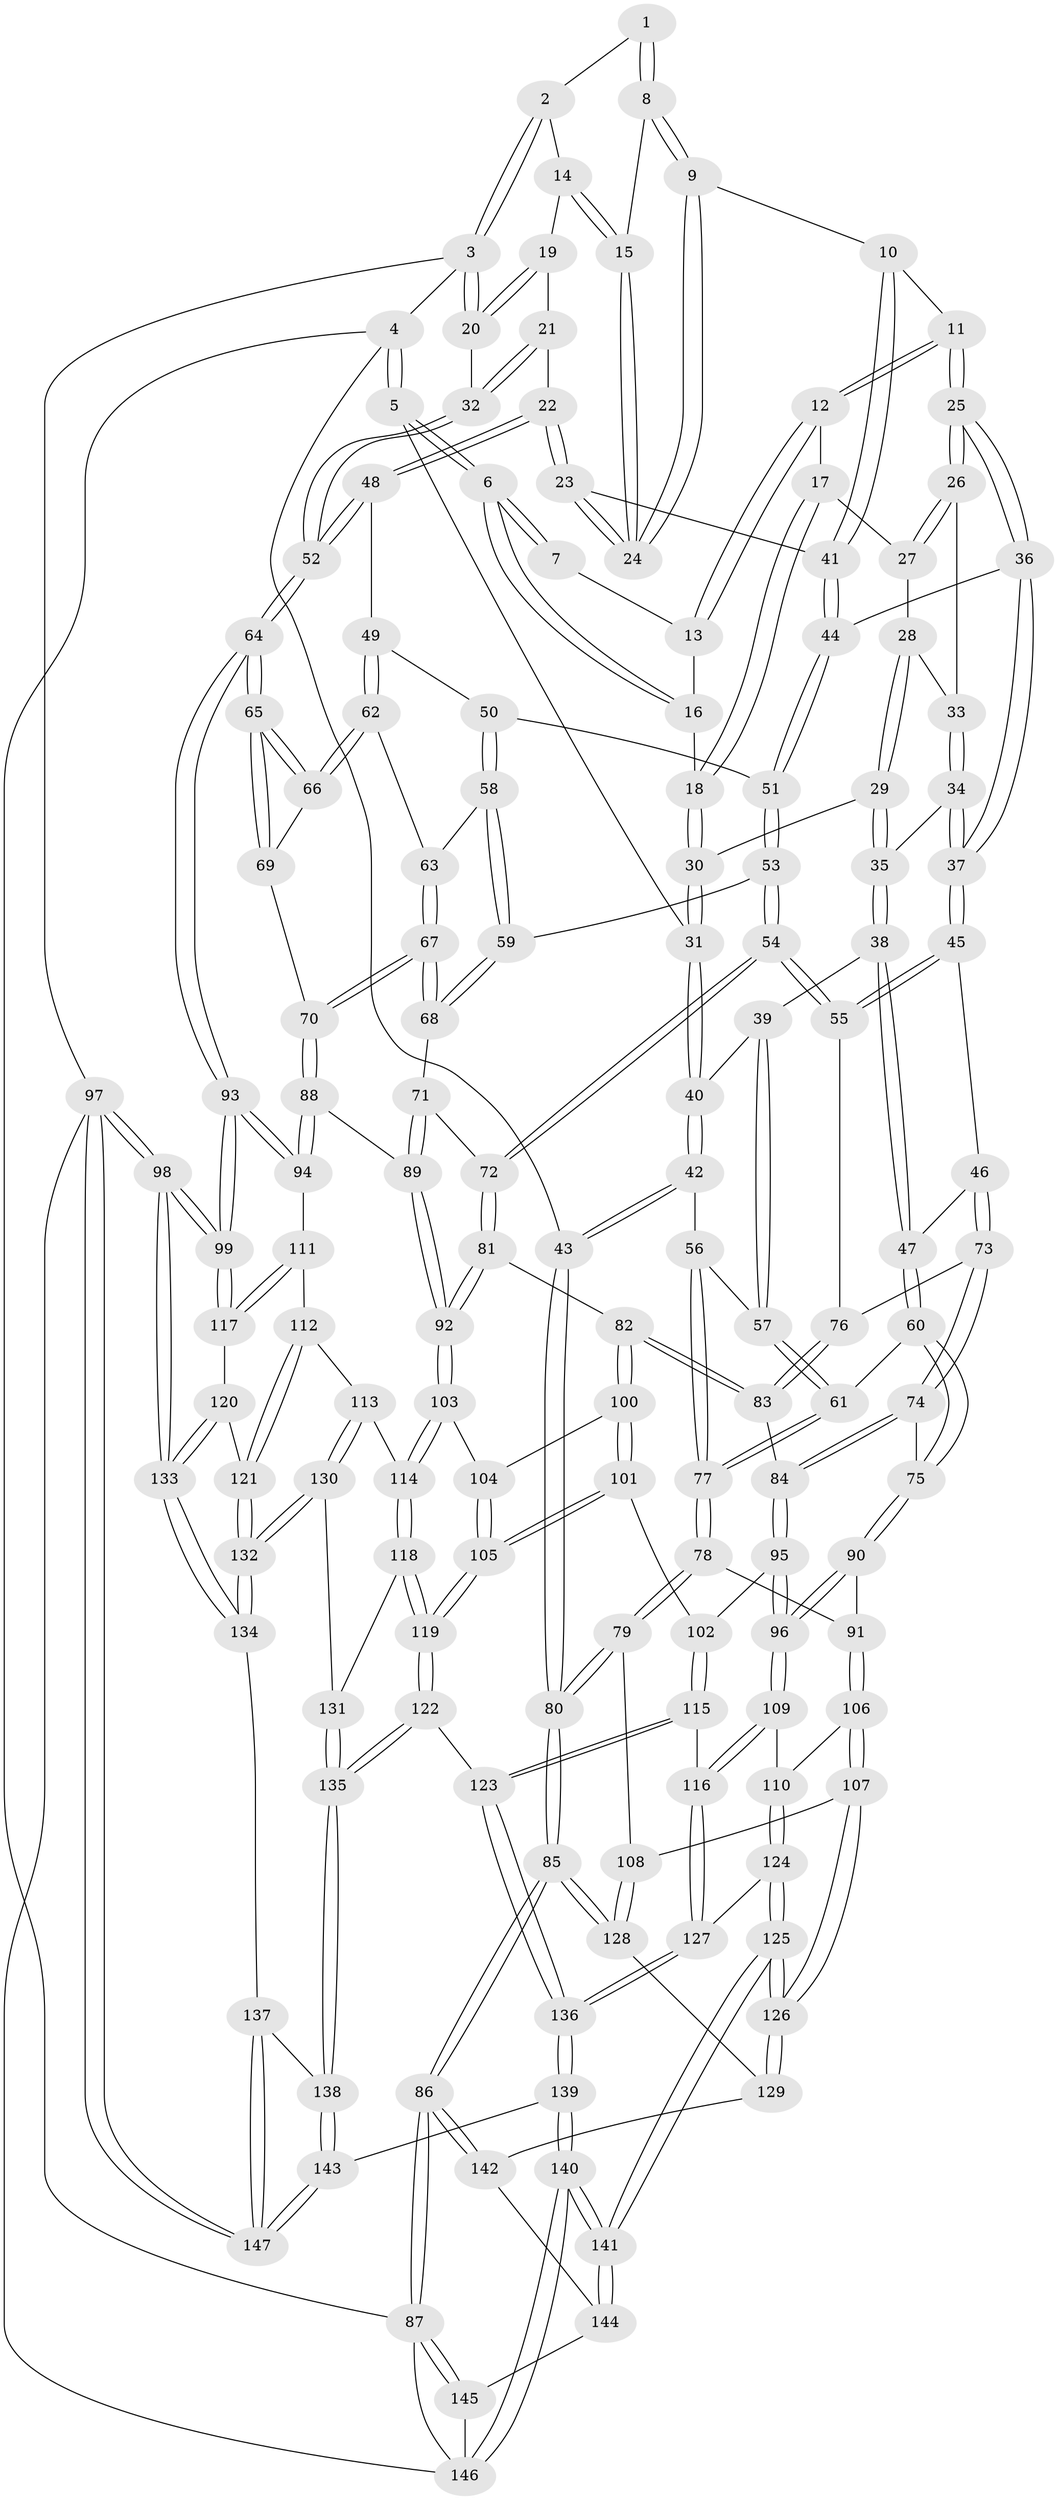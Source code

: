 // coarse degree distribution, {4: 0.25, 3: 0.03409090909090909, 2: 0.03409090909090909, 5: 0.5340909090909091, 6: 0.11363636363636363, 7: 0.022727272727272728, 8: 0.011363636363636364}
// Generated by graph-tools (version 1.1) at 2025/06/03/04/25 22:06:18]
// undirected, 147 vertices, 364 edges
graph export_dot {
graph [start="1"]
  node [color=gray90,style=filled];
  1 [pos="+0.7727134533508684+0"];
  2 [pos="+0.7757401975189047+0"];
  3 [pos="+1+0"];
  4 [pos="+0+0"];
  5 [pos="+0+0"];
  6 [pos="+0+0"];
  7 [pos="+0.4826793718635557+0"];
  8 [pos="+0.7471392691429701+0"];
  9 [pos="+0.7280590308375301+0.0290510117404273"];
  10 [pos="+0.6260858551526132+0.11265091709691007"];
  11 [pos="+0.6183675372625628+0.1162156801739262"];
  12 [pos="+0.5188656229644144+0.019836251760952557"];
  13 [pos="+0.48435443342111634+0"];
  14 [pos="+0.9000264708065793+0.06943082684404514"];
  15 [pos="+0.8908366994059989+0.07551568415469175"];
  16 [pos="+0.38208911952895913+0.04632281026713368"];
  17 [pos="+0.44924793407922764+0.08792908563816541"];
  18 [pos="+0.38004557774473613+0.08529585161309586"];
  19 [pos="+0.9513771050372459+0.05623548310403593"];
  20 [pos="+1+0"];
  21 [pos="+0.9530137710973445+0.13864582480900983"];
  22 [pos="+0.9121773235835559+0.22468687310585067"];
  23 [pos="+0.8396958119143403+0.1980811087565132"];
  24 [pos="+0.8344774555764899+0.16363262540885418"];
  25 [pos="+0.5948967676565595+0.17816624675383114"];
  26 [pos="+0.5123717916472049+0.15829607602789522"];
  27 [pos="+0.45008459770911086+0.09109150726542328"];
  28 [pos="+0.44309737488490175+0.15701771758309935"];
  29 [pos="+0.3912780880526434+0.17197525447717854"];
  30 [pos="+0.33813681876342405+0.11329901064453153"];
  31 [pos="+0.27264040922906296+0.11810235877406208"];
  32 [pos="+1+0.010023008922470223"];
  33 [pos="+0.4590629729728497+0.17334648160405117"];
  34 [pos="+0.45225914441510834+0.24684629976771633"];
  35 [pos="+0.3994914458953457+0.23852391862802472"];
  36 [pos="+0.5946161762509365+0.19852537928559633"];
  37 [pos="+0.543288770964482+0.30742957789349745"];
  38 [pos="+0.3092072524926552+0.2876970766377482"];
  39 [pos="+0.25821717493963847+0.26137903772714277"];
  40 [pos="+0.2627197666605405+0.1697480471183978"];
  41 [pos="+0.8054931112450332+0.2216651374823172"];
  42 [pos="+0+0.17927036415898856"];
  43 [pos="+0+0.1439798512361749"];
  44 [pos="+0.7671780023585657+0.26783792176842885"];
  45 [pos="+0.5454379988682139+0.33475016707699556"];
  46 [pos="+0.42045475820322886+0.38856310208188344"];
  47 [pos="+0.353480317964361+0.3703702635615665"];
  48 [pos="+0.9694585381642661+0.27089676697986576"];
  49 [pos="+0.9258375649413126+0.3433883067714537"];
  50 [pos="+0.8338557955923663+0.3492885045485963"];
  51 [pos="+0.7650859176463799+0.2779796557740807"];
  52 [pos="+1+0.2747733694268071"];
  53 [pos="+0.6992305243568849+0.37476734134260536"];
  54 [pos="+0.6411906812412463+0.4073669537360459"];
  55 [pos="+0.5659823550569733+0.35671789131040627"];
  56 [pos="+0+0.18519900648850557"];
  57 [pos="+0.19559769862267454+0.2915290361387314"];
  58 [pos="+0.8230081237815352+0.39112419486292754"];
  59 [pos="+0.7835015218838366+0.4077444879177174"];
  60 [pos="+0.29206385654863143+0.45054743559879684"];
  61 [pos="+0.17869240118348328+0.45340989529863224"];
  62 [pos="+0.9227567790680853+0.3692250559929049"];
  63 [pos="+0.8467408772892547+0.40753263781411475"];
  64 [pos="+1+0.5150884705111701"];
  65 [pos="+1+0.5110161886424216"];
  66 [pos="+0.928988869809372+0.4031479965700433"];
  67 [pos="+0.8624376702539519+0.49103877219803743"];
  68 [pos="+0.8131640701177448+0.4798790570734344"];
  69 [pos="+0.8990967130840898+0.497909646799708"];
  70 [pos="+0.8862813340960286+0.5060135763015696"];
  71 [pos="+0.7533971747167026+0.5034428830697483"];
  72 [pos="+0.6510602752261195+0.4755443087714299"];
  73 [pos="+0.42540217150091303+0.47473433284897254"];
  74 [pos="+0.4209000816228381+0.4847063507158328"];
  75 [pos="+0.33578509550272034+0.5260763576397277"];
  76 [pos="+0.49802949586245465+0.48599744776296655"];
  77 [pos="+0.13474073232463352+0.4953507175129544"];
  78 [pos="+0.12198791817284987+0.5556017662766087"];
  79 [pos="+0+0.6170031507197667"];
  80 [pos="+0+0.61988360926466"];
  81 [pos="+0.6355675085560637+0.5186810087161986"];
  82 [pos="+0.5985917392265443+0.543296158765396"];
  83 [pos="+0.5174068453273353+0.5307182328083103"];
  84 [pos="+0.4589802445032235+0.5677938559552284"];
  85 [pos="+0+0.8157891770261507"];
  86 [pos="+0+1"];
  87 [pos="+0+1"];
  88 [pos="+0.8724416615229508+0.6086061207413626"];
  89 [pos="+0.7897663217275975+0.6022181715484448"];
  90 [pos="+0.3320361792467296+0.5569541096847811"];
  91 [pos="+0.154819670949712+0.5840928851180937"];
  92 [pos="+0.712289975840466+0.6373663869460963"];
  93 [pos="+1+0.5202886097237621"];
  94 [pos="+0.8764890968150012+0.6146376412860807"];
  95 [pos="+0.4382941023587086+0.6244383714312158"];
  96 [pos="+0.37367205270271847+0.6330397227568282"];
  97 [pos="+1+1"];
  98 [pos="+1+1"];
  99 [pos="+1+0.7606160248656257"];
  100 [pos="+0.5864442719879552+0.5721181120297549"];
  101 [pos="+0.5319778266580218+0.6700071835630781"];
  102 [pos="+0.4656011036008637+0.6424307159832026"];
  103 [pos="+0.7094502286715364+0.6477347627587039"];
  104 [pos="+0.6392767027722595+0.6597793485580677"];
  105 [pos="+0.5474825984157395+0.6977664133879474"];
  106 [pos="+0.2144747464452489+0.6942023523927848"];
  107 [pos="+0.17398818877912645+0.7434665062714377"];
  108 [pos="+0.06733159381095745+0.7454635895883176"];
  109 [pos="+0.33855428530178666+0.6839062578219498"];
  110 [pos="+0.2482052587632468+0.7030962366261785"];
  111 [pos="+0.8786161306916307+0.623421151947458"];
  112 [pos="+0.8477076494782991+0.674578898949681"];
  113 [pos="+0.7588516815326479+0.7440410219477589"];
  114 [pos="+0.7141317499721814+0.6787624355515106"];
  115 [pos="+0.42513048838186485+0.7842405561692501"];
  116 [pos="+0.38191561705738053+0.7657200490730718"];
  117 [pos="+0.9699429155000007+0.7174148390592521"];
  118 [pos="+0.6030060788191705+0.7637821645569676"];
  119 [pos="+0.5593425033183586+0.7721753610850165"];
  120 [pos="+0.9147074612856037+0.7686937400254524"];
  121 [pos="+0.8666830785109909+0.7822457707572944"];
  122 [pos="+0.547788730964094+0.7978910736447096"];
  123 [pos="+0.4875810626173706+0.8292019979588423"];
  124 [pos="+0.2808611338558281+0.8265800732119257"];
  125 [pos="+0.1649665501796613+0.8726424319266138"];
  126 [pos="+0.16260325493175207+0.8699031570158516"];
  127 [pos="+0.3123048835980673+0.8417002370709308"];
  128 [pos="+0.04822962585102509+0.8312095069895384"];
  129 [pos="+0.06661634246750488+0.8498205895362182"];
  130 [pos="+0.7612938905755635+0.7703688811000821"];
  131 [pos="+0.7098334421893295+0.7900366331405916"];
  132 [pos="+0.810523529054482+0.8237743613716699"];
  133 [pos="+0.9637750962735051+0.9151649284358357"];
  134 [pos="+0.8135273670604621+0.8576662321723815"];
  135 [pos="+0.6500286153712524+0.9064708101918488"];
  136 [pos="+0.3948115125501741+1"];
  137 [pos="+0.780217771816623+0.9053162872195742"];
  138 [pos="+0.6567993127723014+0.9214778189794383"];
  139 [pos="+0.3789812717672734+1"];
  140 [pos="+0.2992834482944535+1"];
  141 [pos="+0.18568207517261498+0.963203776336322"];
  142 [pos="+0.0484245399325084+0.8961732618305479"];
  143 [pos="+0.550830219279365+1"];
  144 [pos="+0.0508349560590393+0.9378678452304658"];
  145 [pos="+0.0456604566656164+0.9465653516513143"];
  146 [pos="+0.24463486331766313+1"];
  147 [pos="+0.9135281270294182+1"];
  1 -- 2;
  1 -- 8;
  1 -- 8;
  2 -- 3;
  2 -- 3;
  2 -- 14;
  3 -- 4;
  3 -- 20;
  3 -- 20;
  3 -- 97;
  4 -- 5;
  4 -- 5;
  4 -- 43;
  4 -- 87;
  5 -- 6;
  5 -- 6;
  5 -- 31;
  6 -- 7;
  6 -- 7;
  6 -- 16;
  6 -- 16;
  7 -- 13;
  8 -- 9;
  8 -- 9;
  8 -- 15;
  9 -- 10;
  9 -- 24;
  9 -- 24;
  10 -- 11;
  10 -- 41;
  10 -- 41;
  11 -- 12;
  11 -- 12;
  11 -- 25;
  11 -- 25;
  12 -- 13;
  12 -- 13;
  12 -- 17;
  13 -- 16;
  14 -- 15;
  14 -- 15;
  14 -- 19;
  15 -- 24;
  15 -- 24;
  16 -- 18;
  17 -- 18;
  17 -- 18;
  17 -- 27;
  18 -- 30;
  18 -- 30;
  19 -- 20;
  19 -- 20;
  19 -- 21;
  20 -- 32;
  21 -- 22;
  21 -- 32;
  21 -- 32;
  22 -- 23;
  22 -- 23;
  22 -- 48;
  22 -- 48;
  23 -- 24;
  23 -- 24;
  23 -- 41;
  25 -- 26;
  25 -- 26;
  25 -- 36;
  25 -- 36;
  26 -- 27;
  26 -- 27;
  26 -- 33;
  27 -- 28;
  28 -- 29;
  28 -- 29;
  28 -- 33;
  29 -- 30;
  29 -- 35;
  29 -- 35;
  30 -- 31;
  30 -- 31;
  31 -- 40;
  31 -- 40;
  32 -- 52;
  32 -- 52;
  33 -- 34;
  33 -- 34;
  34 -- 35;
  34 -- 37;
  34 -- 37;
  35 -- 38;
  35 -- 38;
  36 -- 37;
  36 -- 37;
  36 -- 44;
  37 -- 45;
  37 -- 45;
  38 -- 39;
  38 -- 47;
  38 -- 47;
  39 -- 40;
  39 -- 57;
  39 -- 57;
  40 -- 42;
  40 -- 42;
  41 -- 44;
  41 -- 44;
  42 -- 43;
  42 -- 43;
  42 -- 56;
  43 -- 80;
  43 -- 80;
  44 -- 51;
  44 -- 51;
  45 -- 46;
  45 -- 55;
  45 -- 55;
  46 -- 47;
  46 -- 73;
  46 -- 73;
  47 -- 60;
  47 -- 60;
  48 -- 49;
  48 -- 52;
  48 -- 52;
  49 -- 50;
  49 -- 62;
  49 -- 62;
  50 -- 51;
  50 -- 58;
  50 -- 58;
  51 -- 53;
  51 -- 53;
  52 -- 64;
  52 -- 64;
  53 -- 54;
  53 -- 54;
  53 -- 59;
  54 -- 55;
  54 -- 55;
  54 -- 72;
  54 -- 72;
  55 -- 76;
  56 -- 57;
  56 -- 77;
  56 -- 77;
  57 -- 61;
  57 -- 61;
  58 -- 59;
  58 -- 59;
  58 -- 63;
  59 -- 68;
  59 -- 68;
  60 -- 61;
  60 -- 75;
  60 -- 75;
  61 -- 77;
  61 -- 77;
  62 -- 63;
  62 -- 66;
  62 -- 66;
  63 -- 67;
  63 -- 67;
  64 -- 65;
  64 -- 65;
  64 -- 93;
  64 -- 93;
  65 -- 66;
  65 -- 66;
  65 -- 69;
  65 -- 69;
  66 -- 69;
  67 -- 68;
  67 -- 68;
  67 -- 70;
  67 -- 70;
  68 -- 71;
  69 -- 70;
  70 -- 88;
  70 -- 88;
  71 -- 72;
  71 -- 89;
  71 -- 89;
  72 -- 81;
  72 -- 81;
  73 -- 74;
  73 -- 74;
  73 -- 76;
  74 -- 75;
  74 -- 84;
  74 -- 84;
  75 -- 90;
  75 -- 90;
  76 -- 83;
  76 -- 83;
  77 -- 78;
  77 -- 78;
  78 -- 79;
  78 -- 79;
  78 -- 91;
  79 -- 80;
  79 -- 80;
  79 -- 108;
  80 -- 85;
  80 -- 85;
  81 -- 82;
  81 -- 92;
  81 -- 92;
  82 -- 83;
  82 -- 83;
  82 -- 100;
  82 -- 100;
  83 -- 84;
  84 -- 95;
  84 -- 95;
  85 -- 86;
  85 -- 86;
  85 -- 128;
  85 -- 128;
  86 -- 87;
  86 -- 87;
  86 -- 142;
  86 -- 142;
  87 -- 145;
  87 -- 145;
  87 -- 146;
  88 -- 89;
  88 -- 94;
  88 -- 94;
  89 -- 92;
  89 -- 92;
  90 -- 91;
  90 -- 96;
  90 -- 96;
  91 -- 106;
  91 -- 106;
  92 -- 103;
  92 -- 103;
  93 -- 94;
  93 -- 94;
  93 -- 99;
  93 -- 99;
  94 -- 111;
  95 -- 96;
  95 -- 96;
  95 -- 102;
  96 -- 109;
  96 -- 109;
  97 -- 98;
  97 -- 98;
  97 -- 147;
  97 -- 147;
  97 -- 146;
  98 -- 99;
  98 -- 99;
  98 -- 133;
  98 -- 133;
  99 -- 117;
  99 -- 117;
  100 -- 101;
  100 -- 101;
  100 -- 104;
  101 -- 102;
  101 -- 105;
  101 -- 105;
  102 -- 115;
  102 -- 115;
  103 -- 104;
  103 -- 114;
  103 -- 114;
  104 -- 105;
  104 -- 105;
  105 -- 119;
  105 -- 119;
  106 -- 107;
  106 -- 107;
  106 -- 110;
  107 -- 108;
  107 -- 126;
  107 -- 126;
  108 -- 128;
  108 -- 128;
  109 -- 110;
  109 -- 116;
  109 -- 116;
  110 -- 124;
  110 -- 124;
  111 -- 112;
  111 -- 117;
  111 -- 117;
  112 -- 113;
  112 -- 121;
  112 -- 121;
  113 -- 114;
  113 -- 130;
  113 -- 130;
  114 -- 118;
  114 -- 118;
  115 -- 116;
  115 -- 123;
  115 -- 123;
  116 -- 127;
  116 -- 127;
  117 -- 120;
  118 -- 119;
  118 -- 119;
  118 -- 131;
  119 -- 122;
  119 -- 122;
  120 -- 121;
  120 -- 133;
  120 -- 133;
  121 -- 132;
  121 -- 132;
  122 -- 123;
  122 -- 135;
  122 -- 135;
  123 -- 136;
  123 -- 136;
  124 -- 125;
  124 -- 125;
  124 -- 127;
  125 -- 126;
  125 -- 126;
  125 -- 141;
  125 -- 141;
  126 -- 129;
  126 -- 129;
  127 -- 136;
  127 -- 136;
  128 -- 129;
  129 -- 142;
  130 -- 131;
  130 -- 132;
  130 -- 132;
  131 -- 135;
  131 -- 135;
  132 -- 134;
  132 -- 134;
  133 -- 134;
  133 -- 134;
  134 -- 137;
  135 -- 138;
  135 -- 138;
  136 -- 139;
  136 -- 139;
  137 -- 138;
  137 -- 147;
  137 -- 147;
  138 -- 143;
  138 -- 143;
  139 -- 140;
  139 -- 140;
  139 -- 143;
  140 -- 141;
  140 -- 141;
  140 -- 146;
  140 -- 146;
  141 -- 144;
  141 -- 144;
  142 -- 144;
  143 -- 147;
  143 -- 147;
  144 -- 145;
  145 -- 146;
}

